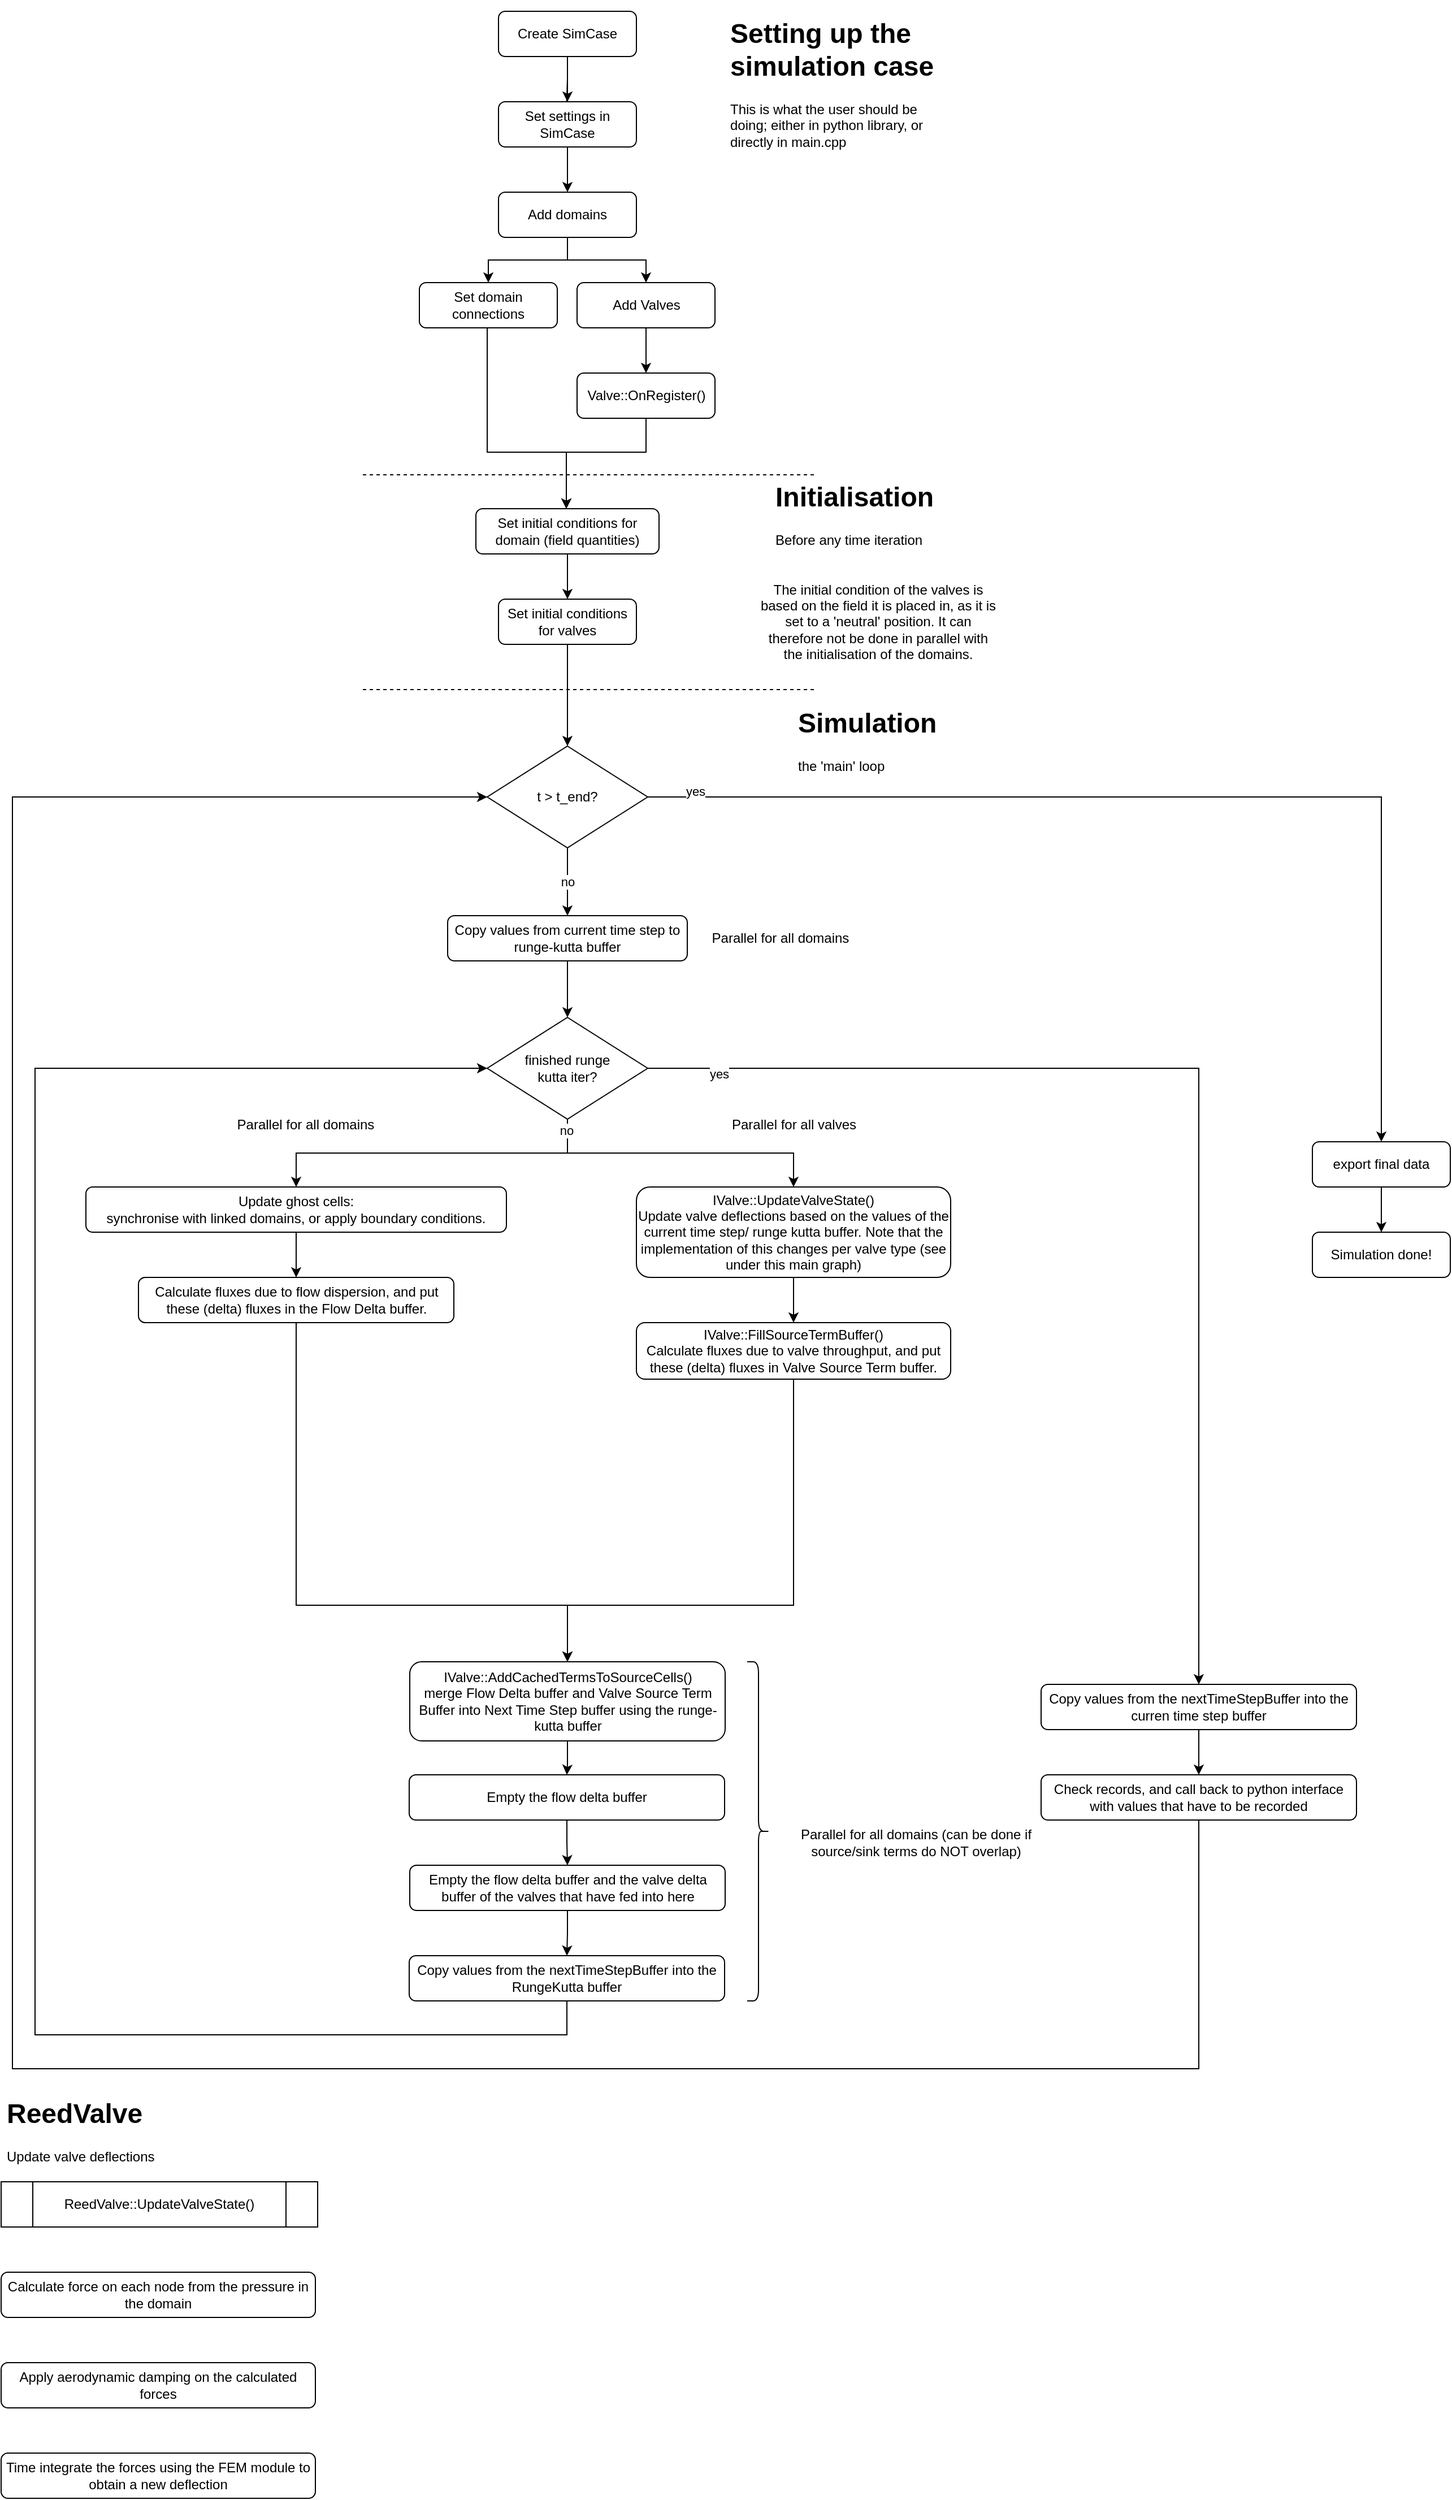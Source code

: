 <mxfile version="21.2.8" type="device" pages="2">
  <diagram id="C5RBs43oDa-KdzZeNtuy" name="Page-1">
    <mxGraphModel dx="1247" dy="2007" grid="1" gridSize="10" guides="1" tooltips="1" connect="1" arrows="1" fold="1" page="1" pageScale="1" pageWidth="827" pageHeight="1169" math="0" shadow="0">
      <root>
        <mxCell id="WIyWlLk6GJQsqaUBKTNV-0" />
        <mxCell id="WIyWlLk6GJQsqaUBKTNV-1" parent="WIyWlLk6GJQsqaUBKTNV-0" />
        <mxCell id="L8b3ED5JR122sr8RbVxD-0" style="edgeStyle=orthogonalEdgeStyle;rounded=0;orthogonalLoop=1;jettySize=auto;html=1;" parent="WIyWlLk6GJQsqaUBKTNV-1" source="L8b3ED5JR122sr8RbVxD-1" edge="1">
          <mxGeometry relative="1" as="geometry">
            <mxPoint x="620" y="90" as="targetPoint" />
          </mxGeometry>
        </mxCell>
        <mxCell id="WIyWlLk6GJQsqaUBKTNV-3" value="Create SimCase" style="rounded=1;whiteSpace=wrap;html=1;fontSize=12;glass=0;strokeWidth=1;shadow=0;" parent="WIyWlLk6GJQsqaUBKTNV-1" vertex="1">
          <mxGeometry x="560" width="122" height="40" as="geometry" />
        </mxCell>
        <mxCell id="L8b3ED5JR122sr8RbVxD-2" value="" style="edgeStyle=orthogonalEdgeStyle;rounded=0;orthogonalLoop=1;jettySize=auto;html=1;" parent="WIyWlLk6GJQsqaUBKTNV-1" source="WIyWlLk6GJQsqaUBKTNV-3" target="L8b3ED5JR122sr8RbVxD-1" edge="1">
          <mxGeometry relative="1" as="geometry">
            <mxPoint x="620" y="40" as="sourcePoint" />
            <mxPoint x="620" y="90" as="targetPoint" />
          </mxGeometry>
        </mxCell>
        <mxCell id="L8b3ED5JR122sr8RbVxD-6" style="edgeStyle=orthogonalEdgeStyle;rounded=0;orthogonalLoop=1;jettySize=auto;html=1;" parent="WIyWlLk6GJQsqaUBKTNV-1" source="L8b3ED5JR122sr8RbVxD-1" target="L8b3ED5JR122sr8RbVxD-3" edge="1">
          <mxGeometry relative="1" as="geometry" />
        </mxCell>
        <mxCell id="L8b3ED5JR122sr8RbVxD-1" value="Set settings in SimCase" style="rounded=1;whiteSpace=wrap;html=1;fontSize=12;glass=0;strokeWidth=1;shadow=0;" parent="WIyWlLk6GJQsqaUBKTNV-1" vertex="1">
          <mxGeometry x="560" y="80" width="122" height="40" as="geometry" />
        </mxCell>
        <mxCell id="L8b3ED5JR122sr8RbVxD-7" style="edgeStyle=orthogonalEdgeStyle;rounded=0;orthogonalLoop=1;jettySize=auto;html=1;" parent="WIyWlLk6GJQsqaUBKTNV-1" source="L8b3ED5JR122sr8RbVxD-3" target="L8b3ED5JR122sr8RbVxD-4" edge="1">
          <mxGeometry relative="1" as="geometry" />
        </mxCell>
        <mxCell id="L8b3ED5JR122sr8RbVxD-8" style="edgeStyle=orthogonalEdgeStyle;rounded=0;orthogonalLoop=1;jettySize=auto;html=1;" parent="WIyWlLk6GJQsqaUBKTNV-1" source="L8b3ED5JR122sr8RbVxD-3" target="L8b3ED5JR122sr8RbVxD-5" edge="1">
          <mxGeometry relative="1" as="geometry" />
        </mxCell>
        <mxCell id="L8b3ED5JR122sr8RbVxD-3" value="Add domains" style="rounded=1;whiteSpace=wrap;html=1;fontSize=12;glass=0;strokeWidth=1;shadow=0;" parent="WIyWlLk6GJQsqaUBKTNV-1" vertex="1">
          <mxGeometry x="560" y="160" width="122" height="40" as="geometry" />
        </mxCell>
        <mxCell id="L8b3ED5JR122sr8RbVxD-10" style="edgeStyle=orthogonalEdgeStyle;rounded=0;orthogonalLoop=1;jettySize=auto;html=1;" parent="WIyWlLk6GJQsqaUBKTNV-1" source="L8b3ED5JR122sr8RbVxD-4" target="L8b3ED5JR122sr8RbVxD-9" edge="1">
          <mxGeometry relative="1" as="geometry">
            <Array as="points">
              <mxPoint x="550" y="390" />
              <mxPoint x="620" y="390" />
            </Array>
          </mxGeometry>
        </mxCell>
        <mxCell id="L8b3ED5JR122sr8RbVxD-4" value="Set domain connections" style="rounded=1;whiteSpace=wrap;html=1;fontSize=12;glass=0;strokeWidth=1;shadow=0;" parent="WIyWlLk6GJQsqaUBKTNV-1" vertex="1">
          <mxGeometry x="490" y="240" width="122" height="40" as="geometry" />
        </mxCell>
        <mxCell id="V0iHSe2pkhX4RVkUJQwd-2" style="edgeStyle=orthogonalEdgeStyle;rounded=0;orthogonalLoop=1;jettySize=auto;html=1;" edge="1" parent="WIyWlLk6GJQsqaUBKTNV-1" source="L8b3ED5JR122sr8RbVxD-5" target="V0iHSe2pkhX4RVkUJQwd-0">
          <mxGeometry relative="1" as="geometry" />
        </mxCell>
        <mxCell id="L8b3ED5JR122sr8RbVxD-5" value="Add Valves" style="rounded=1;whiteSpace=wrap;html=1;fontSize=12;glass=0;strokeWidth=1;shadow=0;" parent="WIyWlLk6GJQsqaUBKTNV-1" vertex="1">
          <mxGeometry x="629.5" y="240" width="122" height="40" as="geometry" />
        </mxCell>
        <mxCell id="L8b3ED5JR122sr8RbVxD-17" value="" style="edgeStyle=orthogonalEdgeStyle;rounded=0;orthogonalLoop=1;jettySize=auto;html=1;" parent="WIyWlLk6GJQsqaUBKTNV-1" source="L8b3ED5JR122sr8RbVxD-9" target="L8b3ED5JR122sr8RbVxD-15" edge="1">
          <mxGeometry relative="1" as="geometry" />
        </mxCell>
        <mxCell id="L8b3ED5JR122sr8RbVxD-9" value="Set initial conditions for domain (field quantities)" style="rounded=1;whiteSpace=wrap;html=1;fontSize=12;glass=0;strokeWidth=1;shadow=0;" parent="WIyWlLk6GJQsqaUBKTNV-1" vertex="1">
          <mxGeometry x="540" y="440" width="162" height="40" as="geometry" />
        </mxCell>
        <mxCell id="L8b3ED5JR122sr8RbVxD-12" value="" style="endArrow=none;dashed=1;html=1;rounded=0;" parent="WIyWlLk6GJQsqaUBKTNV-1" edge="1">
          <mxGeometry width="50" height="50" relative="1" as="geometry">
            <mxPoint x="440" y="410" as="sourcePoint" />
            <mxPoint x="840" y="410" as="targetPoint" />
          </mxGeometry>
        </mxCell>
        <mxCell id="L8b3ED5JR122sr8RbVxD-13" value="&lt;h1&gt;Setting up the simulation case&lt;/h1&gt;&lt;p&gt;This is what the user should be doing; either in python library, or directly in main.cpp&lt;/p&gt;" style="text;html=1;strokeColor=none;fillColor=none;spacing=5;spacingTop=-20;whiteSpace=wrap;overflow=hidden;rounded=0;" parent="WIyWlLk6GJQsqaUBKTNV-1" vertex="1">
          <mxGeometry x="760" width="192" height="170" as="geometry" />
        </mxCell>
        <mxCell id="L8b3ED5JR122sr8RbVxD-14" value="&lt;h1&gt;Initialisation&lt;/h1&gt;&lt;p&gt;Before any time iteration&lt;/p&gt;" style="text;html=1;strokeColor=none;fillColor=none;spacing=5;spacingTop=-20;whiteSpace=wrap;overflow=hidden;rounded=0;" parent="WIyWlLk6GJQsqaUBKTNV-1" vertex="1">
          <mxGeometry x="800" y="410" width="192" height="70" as="geometry" />
        </mxCell>
        <mxCell id="L8b3ED5JR122sr8RbVxD-19" value="no" style="edgeStyle=orthogonalEdgeStyle;rounded=0;orthogonalLoop=1;jettySize=auto;html=1;" parent="WIyWlLk6GJQsqaUBKTNV-1" source="L8b3ED5JR122sr8RbVxD-22" target="L8b3ED5JR122sr8RbVxD-18" edge="1">
          <mxGeometry relative="1" as="geometry" />
        </mxCell>
        <mxCell id="L8b3ED5JR122sr8RbVxD-15" value="Set initial conditions for valves" style="rounded=1;whiteSpace=wrap;html=1;fontSize=12;glass=0;strokeWidth=1;shadow=0;" parent="WIyWlLk6GJQsqaUBKTNV-1" vertex="1">
          <mxGeometry x="560" y="520" width="122" height="40" as="geometry" />
        </mxCell>
        <mxCell id="L8b3ED5JR122sr8RbVxD-16" value="The initial condition of the valves is based on the field it is placed in, as it is set to a &#39;neutral&#39; position. It can therefore not be done in parallel with the initialisation of the domains." style="text;html=1;strokeColor=none;fillColor=none;align=center;verticalAlign=middle;whiteSpace=wrap;rounded=0;" parent="WIyWlLk6GJQsqaUBKTNV-1" vertex="1">
          <mxGeometry x="790" y="495" width="212" height="90" as="geometry" />
        </mxCell>
        <mxCell id="L8b3ED5JR122sr8RbVxD-26" value="" style="edgeStyle=orthogonalEdgeStyle;rounded=0;orthogonalLoop=1;jettySize=auto;html=1;" parent="WIyWlLk6GJQsqaUBKTNV-1" source="L8b3ED5JR122sr8RbVxD-18" target="L8b3ED5JR122sr8RbVxD-25" edge="1">
          <mxGeometry relative="1" as="geometry" />
        </mxCell>
        <mxCell id="L8b3ED5JR122sr8RbVxD-18" value="Copy values from current time step to runge-kutta buffer" style="rounded=1;whiteSpace=wrap;html=1;fontSize=12;glass=0;strokeWidth=1;shadow=0;" parent="WIyWlLk6GJQsqaUBKTNV-1" vertex="1">
          <mxGeometry x="515" y="800" width="212" height="40" as="geometry" />
        </mxCell>
        <mxCell id="L8b3ED5JR122sr8RbVxD-20" value="" style="endArrow=none;dashed=1;html=1;rounded=0;" parent="WIyWlLk6GJQsqaUBKTNV-1" edge="1">
          <mxGeometry width="50" height="50" relative="1" as="geometry">
            <mxPoint x="440" y="600" as="sourcePoint" />
            <mxPoint x="840" y="600" as="targetPoint" />
          </mxGeometry>
        </mxCell>
        <mxCell id="NF5cSW5yTkeMt2E_4qOm-5" value="" style="edgeStyle=orthogonalEdgeStyle;rounded=0;orthogonalLoop=1;jettySize=auto;html=1;" parent="WIyWlLk6GJQsqaUBKTNV-1" source="L8b3ED5JR122sr8RbVxD-21" target="NF5cSW5yTkeMt2E_4qOm-3" edge="1">
          <mxGeometry relative="1" as="geometry" />
        </mxCell>
        <mxCell id="L8b3ED5JR122sr8RbVxD-21" value="Update ghost cells:&lt;br&gt;synchronise with linked domains, or apply boundary conditions." style="rounded=1;whiteSpace=wrap;html=1;fontSize=12;glass=0;strokeWidth=1;shadow=0;" parent="WIyWlLk6GJQsqaUBKTNV-1" vertex="1">
          <mxGeometry x="195" y="1040" width="372" height="40" as="geometry" />
        </mxCell>
        <mxCell id="L8b3ED5JR122sr8RbVxD-23" value="" style="edgeStyle=orthogonalEdgeStyle;rounded=0;orthogonalLoop=1;jettySize=auto;html=1;" parent="WIyWlLk6GJQsqaUBKTNV-1" source="L8b3ED5JR122sr8RbVxD-15" target="L8b3ED5JR122sr8RbVxD-22" edge="1">
          <mxGeometry relative="1" as="geometry">
            <mxPoint x="620" y="560" as="sourcePoint" />
            <mxPoint x="620" y="670" as="targetPoint" />
          </mxGeometry>
        </mxCell>
        <mxCell id="NF5cSW5yTkeMt2E_4qOm-32" value="yes" style="edgeStyle=orthogonalEdgeStyle;rounded=0;orthogonalLoop=1;jettySize=auto;html=1;" parent="WIyWlLk6GJQsqaUBKTNV-1" source="L8b3ED5JR122sr8RbVxD-22" target="NF5cSW5yTkeMt2E_4qOm-29" edge="1">
          <mxGeometry x="-0.913" y="5" relative="1" as="geometry">
            <mxPoint as="offset" />
          </mxGeometry>
        </mxCell>
        <mxCell id="L8b3ED5JR122sr8RbVxD-22" value="t &amp;gt; t_end?" style="rhombus;whiteSpace=wrap;html=1;" parent="WIyWlLk6GJQsqaUBKTNV-1" vertex="1">
          <mxGeometry x="550" y="650" width="142" height="90" as="geometry" />
        </mxCell>
        <mxCell id="NF5cSW5yTkeMt2E_4qOm-0" style="edgeStyle=orthogonalEdgeStyle;rounded=0;orthogonalLoop=1;jettySize=auto;html=1;" parent="WIyWlLk6GJQsqaUBKTNV-1" source="L8b3ED5JR122sr8RbVxD-25" target="L8b3ED5JR122sr8RbVxD-21" edge="1">
          <mxGeometry relative="1" as="geometry" />
        </mxCell>
        <mxCell id="NF5cSW5yTkeMt2E_4qOm-7" value="no" style="edgeStyle=orthogonalEdgeStyle;rounded=0;orthogonalLoop=1;jettySize=auto;html=1;" parent="WIyWlLk6GJQsqaUBKTNV-1" source="L8b3ED5JR122sr8RbVxD-25" target="NF5cSW5yTkeMt2E_4qOm-6" edge="1">
          <mxGeometry x="-0.923" y="-1" relative="1" as="geometry">
            <mxPoint as="offset" />
          </mxGeometry>
        </mxCell>
        <mxCell id="NF5cSW5yTkeMt2E_4qOm-26" value="yes" style="edgeStyle=orthogonalEdgeStyle;rounded=0;orthogonalLoop=1;jettySize=auto;html=1;" parent="WIyWlLk6GJQsqaUBKTNV-1" source="L8b3ED5JR122sr8RbVxD-25" target="NF5cSW5yTkeMt2E_4qOm-25" edge="1">
          <mxGeometry x="-0.879" y="-5" relative="1" as="geometry">
            <mxPoint as="offset" />
          </mxGeometry>
        </mxCell>
        <mxCell id="L8b3ED5JR122sr8RbVxD-25" value="finished runge&lt;br&gt;kutta iter?" style="rhombus;whiteSpace=wrap;html=1;" parent="WIyWlLk6GJQsqaUBKTNV-1" vertex="1">
          <mxGeometry x="550" y="890" width="142" height="90" as="geometry" />
        </mxCell>
        <mxCell id="NF5cSW5yTkeMt2E_4qOm-1" value="Parallel for all domains" style="text;html=1;strokeColor=none;fillColor=none;align=center;verticalAlign=middle;whiteSpace=wrap;rounded=0;" parent="WIyWlLk6GJQsqaUBKTNV-1" vertex="1">
          <mxGeometry x="320" y="970" width="139" height="30" as="geometry" />
        </mxCell>
        <mxCell id="NF5cSW5yTkeMt2E_4qOm-2" value="Parallel for all domains" style="text;html=1;strokeColor=none;fillColor=none;align=center;verticalAlign=middle;whiteSpace=wrap;rounded=0;" parent="WIyWlLk6GJQsqaUBKTNV-1" vertex="1">
          <mxGeometry x="740" y="805" width="139" height="30" as="geometry" />
        </mxCell>
        <mxCell id="NF5cSW5yTkeMt2E_4qOm-13" style="edgeStyle=orthogonalEdgeStyle;rounded=0;orthogonalLoop=1;jettySize=auto;html=1;" parent="WIyWlLk6GJQsqaUBKTNV-1" source="NF5cSW5yTkeMt2E_4qOm-3" target="NF5cSW5yTkeMt2E_4qOm-10" edge="1">
          <mxGeometry relative="1" as="geometry">
            <Array as="points">
              <mxPoint x="381" y="1410" />
              <mxPoint x="621" y="1410" />
            </Array>
          </mxGeometry>
        </mxCell>
        <mxCell id="NF5cSW5yTkeMt2E_4qOm-3" value="Calculate fluxes due to flow dispersion, and put these (delta) fluxes in the Flow Delta buffer." style="rounded=1;whiteSpace=wrap;html=1;fontSize=12;glass=0;strokeWidth=1;shadow=0;" parent="WIyWlLk6GJQsqaUBKTNV-1" vertex="1">
          <mxGeometry x="241.5" y="1120" width="279" height="40" as="geometry" />
        </mxCell>
        <mxCell id="NF5cSW5yTkeMt2E_4qOm-9" style="edgeStyle=orthogonalEdgeStyle;rounded=0;orthogonalLoop=1;jettySize=auto;html=1;entryX=0.5;entryY=0;entryDx=0;entryDy=0;" parent="WIyWlLk6GJQsqaUBKTNV-1" source="NF5cSW5yTkeMt2E_4qOm-6" target="NF5cSW5yTkeMt2E_4qOm-8" edge="1">
          <mxGeometry relative="1" as="geometry" />
        </mxCell>
        <mxCell id="NF5cSW5yTkeMt2E_4qOm-6" value="IValve::UpdateValveState()&lt;br&gt;Update valve deflections based on the values of the current time step/ runge kutta buffer. Note that the implementation of this changes per valve type (see under this main graph)" style="rounded=1;whiteSpace=wrap;html=1;fontSize=12;glass=0;strokeWidth=1;shadow=0;" parent="WIyWlLk6GJQsqaUBKTNV-1" vertex="1">
          <mxGeometry x="682" y="1040" width="278" height="80" as="geometry" />
        </mxCell>
        <mxCell id="NF5cSW5yTkeMt2E_4qOm-14" style="edgeStyle=orthogonalEdgeStyle;rounded=0;orthogonalLoop=1;jettySize=auto;html=1;" parent="WIyWlLk6GJQsqaUBKTNV-1" source="NF5cSW5yTkeMt2E_4qOm-8" target="NF5cSW5yTkeMt2E_4qOm-10" edge="1">
          <mxGeometry relative="1" as="geometry">
            <Array as="points">
              <mxPoint x="821" y="1410" />
              <mxPoint x="621" y="1410" />
            </Array>
          </mxGeometry>
        </mxCell>
        <mxCell id="NF5cSW5yTkeMt2E_4qOm-8" value="IValve::FillSourceTermBuffer()&lt;br&gt;Calculate fluxes due to valve throughput, and put these (delta) fluxes in Valve Source Term buffer." style="rounded=1;whiteSpace=wrap;html=1;fontSize=12;glass=0;strokeWidth=1;shadow=0;" parent="WIyWlLk6GJQsqaUBKTNV-1" vertex="1">
          <mxGeometry x="682" y="1160" width="278" height="50" as="geometry" />
        </mxCell>
        <mxCell id="NF5cSW5yTkeMt2E_4qOm-19" style="edgeStyle=orthogonalEdgeStyle;rounded=0;orthogonalLoop=1;jettySize=auto;html=1;" parent="WIyWlLk6GJQsqaUBKTNV-1" source="NF5cSW5yTkeMt2E_4qOm-10" target="NF5cSW5yTkeMt2E_4qOm-18" edge="1">
          <mxGeometry relative="1" as="geometry" />
        </mxCell>
        <mxCell id="NF5cSW5yTkeMt2E_4qOm-10" value="IValve::AddCachedTermsToSourceCells()&lt;br&gt;merge Flow Delta buffer and Valve Source Term Buffer into Next Time Step buffer using the runge-kutta buffer" style="rounded=1;whiteSpace=wrap;html=1;fontSize=12;glass=0;strokeWidth=1;shadow=0;" parent="WIyWlLk6GJQsqaUBKTNV-1" vertex="1">
          <mxGeometry x="481.5" y="1460" width="279" height="70" as="geometry" />
        </mxCell>
        <mxCell id="NF5cSW5yTkeMt2E_4qOm-11" value="Parallel for all domains (can be done if source/sink terms do NOT overlap)" style="text;html=1;strokeColor=none;fillColor=none;align=center;verticalAlign=middle;whiteSpace=wrap;rounded=0;" parent="WIyWlLk6GJQsqaUBKTNV-1" vertex="1">
          <mxGeometry x="810" y="1605" width="239" height="30" as="geometry" />
        </mxCell>
        <mxCell id="NF5cSW5yTkeMt2E_4qOm-15" value="Parallel for all valves" style="text;html=1;strokeColor=none;fillColor=none;align=center;verticalAlign=middle;whiteSpace=wrap;rounded=0;" parent="WIyWlLk6GJQsqaUBKTNV-1" vertex="1">
          <mxGeometry x="751.5" y="970" width="139" height="30" as="geometry" />
        </mxCell>
        <mxCell id="NF5cSW5yTkeMt2E_4qOm-22" style="edgeStyle=orthogonalEdgeStyle;rounded=0;orthogonalLoop=1;jettySize=auto;html=1;entryX=0;entryY=0.5;entryDx=0;entryDy=0;exitX=0.5;exitY=1;exitDx=0;exitDy=0;" parent="WIyWlLk6GJQsqaUBKTNV-1" source="NF5cSW5yTkeMt2E_4qOm-23" target="L8b3ED5JR122sr8RbVxD-25" edge="1">
          <mxGeometry relative="1" as="geometry">
            <Array as="points">
              <mxPoint x="621" y="1790" />
              <mxPoint x="150" y="1790" />
              <mxPoint x="150" y="935" />
            </Array>
          </mxGeometry>
        </mxCell>
        <mxCell id="NF5cSW5yTkeMt2E_4qOm-24" style="edgeStyle=orthogonalEdgeStyle;rounded=0;orthogonalLoop=1;jettySize=auto;html=1;" parent="WIyWlLk6GJQsqaUBKTNV-1" source="NF5cSW5yTkeMt2E_4qOm-17" target="NF5cSW5yTkeMt2E_4qOm-23" edge="1">
          <mxGeometry relative="1" as="geometry" />
        </mxCell>
        <mxCell id="NF5cSW5yTkeMt2E_4qOm-17" value="Empty the flow delta buffer and the valve delta buffer of the valves that have fed into here" style="rounded=1;whiteSpace=wrap;html=1;fontSize=12;glass=0;strokeWidth=1;shadow=0;" parent="WIyWlLk6GJQsqaUBKTNV-1" vertex="1">
          <mxGeometry x="481.5" y="1640" width="279" height="40" as="geometry" />
        </mxCell>
        <mxCell id="NF5cSW5yTkeMt2E_4qOm-20" style="edgeStyle=orthogonalEdgeStyle;rounded=0;orthogonalLoop=1;jettySize=auto;html=1;" parent="WIyWlLk6GJQsqaUBKTNV-1" source="NF5cSW5yTkeMt2E_4qOm-18" target="NF5cSW5yTkeMt2E_4qOm-17" edge="1">
          <mxGeometry relative="1" as="geometry" />
        </mxCell>
        <mxCell id="NF5cSW5yTkeMt2E_4qOm-18" value="Empty the flow delta buffer" style="rounded=1;whiteSpace=wrap;html=1;fontSize=12;glass=0;strokeWidth=1;shadow=0;" parent="WIyWlLk6GJQsqaUBKTNV-1" vertex="1">
          <mxGeometry x="481" y="1560" width="279" height="40" as="geometry" />
        </mxCell>
        <mxCell id="NF5cSW5yTkeMt2E_4qOm-21" value="" style="shape=curlyBracket;whiteSpace=wrap;html=1;rounded=1;flipH=1;labelPosition=right;verticalLabelPosition=middle;align=left;verticalAlign=middle;" parent="WIyWlLk6GJQsqaUBKTNV-1" vertex="1">
          <mxGeometry x="780" y="1460" width="20" height="300" as="geometry" />
        </mxCell>
        <mxCell id="NF5cSW5yTkeMt2E_4qOm-23" value="Copy values from the nextTimeStepBuffer into the RungeKutta buffer" style="rounded=1;whiteSpace=wrap;html=1;fontSize=12;glass=0;strokeWidth=1;shadow=0;" parent="WIyWlLk6GJQsqaUBKTNV-1" vertex="1">
          <mxGeometry x="481" y="1720" width="279" height="40" as="geometry" />
        </mxCell>
        <mxCell id="NF5cSW5yTkeMt2E_4qOm-27" style="edgeStyle=orthogonalEdgeStyle;rounded=0;orthogonalLoop=1;jettySize=auto;html=1;entryX=0;entryY=0.5;entryDx=0;entryDy=0;" parent="WIyWlLk6GJQsqaUBKTNV-1" source="V0iHSe2pkhX4RVkUJQwd-4" target="L8b3ED5JR122sr8RbVxD-22" edge="1">
          <mxGeometry relative="1" as="geometry">
            <Array as="points">
              <mxPoint x="1180" y="1820" />
              <mxPoint x="130" y="1820" />
              <mxPoint x="130" y="695" />
            </Array>
          </mxGeometry>
        </mxCell>
        <mxCell id="V0iHSe2pkhX4RVkUJQwd-6" style="edgeStyle=orthogonalEdgeStyle;rounded=0;orthogonalLoop=1;jettySize=auto;html=1;" edge="1" parent="WIyWlLk6GJQsqaUBKTNV-1" source="NF5cSW5yTkeMt2E_4qOm-25" target="V0iHSe2pkhX4RVkUJQwd-4">
          <mxGeometry relative="1" as="geometry" />
        </mxCell>
        <mxCell id="NF5cSW5yTkeMt2E_4qOm-25" value="Copy values from the nextTimeStepBuffer into the curren time step buffer" style="rounded=1;whiteSpace=wrap;html=1;fontSize=12;glass=0;strokeWidth=1;shadow=0;" parent="WIyWlLk6GJQsqaUBKTNV-1" vertex="1">
          <mxGeometry x="1040" y="1480" width="279" height="40" as="geometry" />
        </mxCell>
        <mxCell id="NF5cSW5yTkeMt2E_4qOm-28" value="&lt;h1&gt;Simulation&lt;/h1&gt;&lt;p&gt;the &#39;main&#39; loop&lt;/p&gt;" style="text;html=1;strokeColor=none;fillColor=none;spacing=5;spacingTop=-20;whiteSpace=wrap;overflow=hidden;rounded=0;" parent="WIyWlLk6GJQsqaUBKTNV-1" vertex="1">
          <mxGeometry x="820" y="610" width="192" height="70" as="geometry" />
        </mxCell>
        <mxCell id="NF5cSW5yTkeMt2E_4qOm-31" style="edgeStyle=orthogonalEdgeStyle;rounded=0;orthogonalLoop=1;jettySize=auto;html=1;" parent="WIyWlLk6GJQsqaUBKTNV-1" source="NF5cSW5yTkeMt2E_4qOm-29" target="NF5cSW5yTkeMt2E_4qOm-30" edge="1">
          <mxGeometry relative="1" as="geometry" />
        </mxCell>
        <mxCell id="NF5cSW5yTkeMt2E_4qOm-29" value="export final data" style="rounded=1;whiteSpace=wrap;html=1;fontSize=12;glass=0;strokeWidth=1;shadow=0;" parent="WIyWlLk6GJQsqaUBKTNV-1" vertex="1">
          <mxGeometry x="1280" y="1000" width="122" height="40" as="geometry" />
        </mxCell>
        <mxCell id="NF5cSW5yTkeMt2E_4qOm-30" value="Simulation done!" style="rounded=1;whiteSpace=wrap;html=1;fontSize=12;glass=0;strokeWidth=1;shadow=0;" parent="WIyWlLk6GJQsqaUBKTNV-1" vertex="1">
          <mxGeometry x="1280" y="1080" width="122" height="40" as="geometry" />
        </mxCell>
        <mxCell id="V0iHSe2pkhX4RVkUJQwd-3" style="edgeStyle=orthogonalEdgeStyle;rounded=0;orthogonalLoop=1;jettySize=auto;html=1;" edge="1" parent="WIyWlLk6GJQsqaUBKTNV-1" source="V0iHSe2pkhX4RVkUJQwd-0" target="L8b3ED5JR122sr8RbVxD-9">
          <mxGeometry relative="1" as="geometry">
            <Array as="points">
              <mxPoint x="691" y="390" />
              <mxPoint x="620" y="390" />
            </Array>
          </mxGeometry>
        </mxCell>
        <mxCell id="V0iHSe2pkhX4RVkUJQwd-0" value="Valve::OnRegister()" style="rounded=1;whiteSpace=wrap;html=1;fontSize=12;glass=0;strokeWidth=1;shadow=0;" vertex="1" parent="WIyWlLk6GJQsqaUBKTNV-1">
          <mxGeometry x="629.5" y="320" width="122" height="40" as="geometry" />
        </mxCell>
        <mxCell id="V0iHSe2pkhX4RVkUJQwd-4" value="Check records, and call back to python interface with values that have to be recorded" style="rounded=1;whiteSpace=wrap;html=1;fontSize=12;glass=0;strokeWidth=1;shadow=0;" vertex="1" parent="WIyWlLk6GJQsqaUBKTNV-1">
          <mxGeometry x="1040" y="1560" width="279" height="40" as="geometry" />
        </mxCell>
        <mxCell id="V0iHSe2pkhX4RVkUJQwd-20" value="Calculate force on each node from the pressure in the domain" style="rounded=1;whiteSpace=wrap;html=1;fontSize=12;glass=0;strokeWidth=1;shadow=0;" vertex="1" parent="WIyWlLk6GJQsqaUBKTNV-1">
          <mxGeometry x="120" y="2000" width="278" height="40" as="geometry" />
        </mxCell>
        <mxCell id="V0iHSe2pkhX4RVkUJQwd-21" value="&lt;h1&gt;ReedValve&lt;/h1&gt;&lt;p&gt;Update valve deflections&lt;/p&gt;" style="text;html=1;strokeColor=none;fillColor=none;spacing=5;spacingTop=-20;whiteSpace=wrap;overflow=hidden;rounded=0;" vertex="1" parent="WIyWlLk6GJQsqaUBKTNV-1">
          <mxGeometry x="120" y="1840" width="520" height="90" as="geometry" />
        </mxCell>
        <mxCell id="V0iHSe2pkhX4RVkUJQwd-22" value="Apply aerodynamic damping on the calculated forces" style="rounded=1;whiteSpace=wrap;html=1;fontSize=12;glass=0;strokeWidth=1;shadow=0;" vertex="1" parent="WIyWlLk6GJQsqaUBKTNV-1">
          <mxGeometry x="120" y="2080" width="278" height="40" as="geometry" />
        </mxCell>
        <mxCell id="V0iHSe2pkhX4RVkUJQwd-23" value="Time integrate the forces using the FEM module to obtain a new deflection" style="rounded=1;whiteSpace=wrap;html=1;fontSize=12;glass=0;strokeWidth=1;shadow=0;" vertex="1" parent="WIyWlLk6GJQsqaUBKTNV-1">
          <mxGeometry x="120" y="2160" width="278" height="40" as="geometry" />
        </mxCell>
        <mxCell id="V0iHSe2pkhX4RVkUJQwd-24" value="ReedValve::UpdateValveState()" style="shape=process;whiteSpace=wrap;html=1;backgroundOutline=1;" vertex="1" parent="WIyWlLk6GJQsqaUBKTNV-1">
          <mxGeometry x="120" y="1920" width="280" height="40" as="geometry" />
        </mxCell>
      </root>
    </mxGraphModel>
  </diagram>
  <diagram id="-IiZ2PysnVyD19nzv8Wj" name="Page-2">
    <mxGraphModel dx="1434" dy="964" grid="1" gridSize="10" guides="1" tooltips="1" connect="1" arrows="1" fold="1" page="1" pageScale="1" pageWidth="850" pageHeight="1100" math="0" shadow="0">
      <root>
        <mxCell id="0" />
        <mxCell id="1" parent="0" />
        <mxCell id="KLcIbOPdQp3D0pGYywUL-7" style="edgeStyle=orthogonalEdgeStyle;rounded=0;orthogonalLoop=1;jettySize=auto;html=1;entryX=0;entryY=0.5;entryDx=0;entryDy=0;" edge="1" parent="1" source="KLcIbOPdQp3D0pGYywUL-1" target="KLcIbOPdQp3D0pGYywUL-4">
          <mxGeometry relative="1" as="geometry" />
        </mxCell>
        <mxCell id="KLcIbOPdQp3D0pGYywUL-8" style="edgeStyle=orthogonalEdgeStyle;rounded=0;orthogonalLoop=1;jettySize=auto;html=1;entryX=0;entryY=0.5;entryDx=0;entryDy=0;dashed=1;" edge="1" parent="1" source="KLcIbOPdQp3D0pGYywUL-1" target="KLcIbOPdQp3D0pGYywUL-5">
          <mxGeometry relative="1" as="geometry" />
        </mxCell>
        <mxCell id="KLcIbOPdQp3D0pGYywUL-9" style="edgeStyle=orthogonalEdgeStyle;rounded=0;orthogonalLoop=1;jettySize=auto;html=1;entryX=0;entryY=0.5;entryDx=0;entryDy=0;dashed=1;" edge="1" parent="1" source="KLcIbOPdQp3D0pGYywUL-1" target="KLcIbOPdQp3D0pGYywUL-6">
          <mxGeometry relative="1" as="geometry" />
        </mxCell>
        <mxCell id="KLcIbOPdQp3D0pGYywUL-36" style="edgeStyle=orthogonalEdgeStyle;rounded=0;orthogonalLoop=1;jettySize=auto;html=1;entryX=0;entryY=0.5;entryDx=0;entryDy=0;dashed=1;" edge="1" parent="1" source="KLcIbOPdQp3D0pGYywUL-1" target="KLcIbOPdQp3D0pGYywUL-35">
          <mxGeometry relative="1" as="geometry" />
        </mxCell>
        <mxCell id="KLcIbOPdQp3D0pGYywUL-41" style="edgeStyle=orthogonalEdgeStyle;rounded=0;orthogonalLoop=1;jettySize=auto;html=1;entryX=0;entryY=0.5;entryDx=0;entryDy=0;" edge="1" parent="1" source="KLcIbOPdQp3D0pGYywUL-1" target="KLcIbOPdQp3D0pGYywUL-40">
          <mxGeometry relative="1" as="geometry" />
        </mxCell>
        <mxCell id="KLcIbOPdQp3D0pGYywUL-1" value="Simcase" style="rounded=0;whiteSpace=wrap;html=1;" vertex="1" parent="1">
          <mxGeometry x="80" y="80" width="120" height="40" as="geometry" />
        </mxCell>
        <mxCell id="KLcIbOPdQp3D0pGYywUL-17" style="edgeStyle=orthogonalEdgeStyle;rounded=0;orthogonalLoop=1;jettySize=auto;html=1;" edge="1" parent="1" source="KLcIbOPdQp3D0pGYywUL-4" target="KLcIbOPdQp3D0pGYywUL-10">
          <mxGeometry relative="1" as="geometry" />
        </mxCell>
        <mxCell id="KLcIbOPdQp3D0pGYywUL-18" style="edgeStyle=orthogonalEdgeStyle;rounded=0;orthogonalLoop=1;jettySize=auto;html=1;entryX=0;entryY=0.5;entryDx=0;entryDy=0;dashed=1;" edge="1" parent="1" source="KLcIbOPdQp3D0pGYywUL-4" target="KLcIbOPdQp3D0pGYywUL-11">
          <mxGeometry relative="1" as="geometry" />
        </mxCell>
        <mxCell id="KLcIbOPdQp3D0pGYywUL-19" style="edgeStyle=orthogonalEdgeStyle;rounded=0;orthogonalLoop=1;jettySize=auto;html=1;entryX=0;entryY=0.5;entryDx=0;entryDy=0;dashed=1;" edge="1" parent="1" source="KLcIbOPdQp3D0pGYywUL-4" target="KLcIbOPdQp3D0pGYywUL-12">
          <mxGeometry relative="1" as="geometry" />
        </mxCell>
        <mxCell id="KLcIbOPdQp3D0pGYywUL-20" style="edgeStyle=orthogonalEdgeStyle;rounded=0;orthogonalLoop=1;jettySize=auto;html=1;entryX=0;entryY=0.5;entryDx=0;entryDy=0;dashed=1;" edge="1" parent="1" source="KLcIbOPdQp3D0pGYywUL-4" target="KLcIbOPdQp3D0pGYywUL-13">
          <mxGeometry relative="1" as="geometry" />
        </mxCell>
        <mxCell id="KLcIbOPdQp3D0pGYywUL-21" style="edgeStyle=orthogonalEdgeStyle;rounded=0;orthogonalLoop=1;jettySize=auto;html=1;entryX=0;entryY=0.5;entryDx=0;entryDy=0;dashed=1;" edge="1" parent="1" source="KLcIbOPdQp3D0pGYywUL-4" target="KLcIbOPdQp3D0pGYywUL-14">
          <mxGeometry relative="1" as="geometry" />
        </mxCell>
        <mxCell id="KLcIbOPdQp3D0pGYywUL-22" style="edgeStyle=orthogonalEdgeStyle;rounded=0;orthogonalLoop=1;jettySize=auto;html=1;entryX=0;entryY=0.5;entryDx=0;entryDy=0;dashed=1;" edge="1" parent="1" source="KLcIbOPdQp3D0pGYywUL-4" target="KLcIbOPdQp3D0pGYywUL-15">
          <mxGeometry relative="1" as="geometry" />
        </mxCell>
        <mxCell id="KLcIbOPdQp3D0pGYywUL-23" style="edgeStyle=orthogonalEdgeStyle;rounded=0;orthogonalLoop=1;jettySize=auto;html=1;entryX=0;entryY=0.5;entryDx=0;entryDy=0;dashed=1;" edge="1" parent="1" source="KLcIbOPdQp3D0pGYywUL-4" target="KLcIbOPdQp3D0pGYywUL-16">
          <mxGeometry relative="1" as="geometry" />
        </mxCell>
        <mxCell id="KLcIbOPdQp3D0pGYywUL-4" value="Domain 1" style="rounded=0;whiteSpace=wrap;html=1;" vertex="1" parent="1">
          <mxGeometry x="280" y="80" width="120" height="40" as="geometry" />
        </mxCell>
        <mxCell id="KLcIbOPdQp3D0pGYywUL-5" value="Domain 2" style="rounded=0;whiteSpace=wrap;html=1;" vertex="1" parent="1">
          <mxGeometry x="280" y="160" width="120" height="40" as="geometry" />
        </mxCell>
        <mxCell id="KLcIbOPdQp3D0pGYywUL-6" value="Domain n" style="rounded=0;whiteSpace=wrap;html=1;" vertex="1" parent="1">
          <mxGeometry x="280" y="240" width="120" height="40" as="geometry" />
        </mxCell>
        <mxCell id="KLcIbOPdQp3D0pGYywUL-28" style="edgeStyle=orthogonalEdgeStyle;rounded=0;orthogonalLoop=1;jettySize=auto;html=1;" edge="1" parent="1" source="KLcIbOPdQp3D0pGYywUL-10" target="KLcIbOPdQp3D0pGYywUL-24">
          <mxGeometry relative="1" as="geometry" />
        </mxCell>
        <mxCell id="KLcIbOPdQp3D0pGYywUL-29" style="edgeStyle=orthogonalEdgeStyle;rounded=0;orthogonalLoop=1;jettySize=auto;html=1;entryX=0;entryY=0.5;entryDx=0;entryDy=0;dashed=1;" edge="1" parent="1" source="KLcIbOPdQp3D0pGYywUL-10" target="KLcIbOPdQp3D0pGYywUL-25">
          <mxGeometry relative="1" as="geometry" />
        </mxCell>
        <mxCell id="KLcIbOPdQp3D0pGYywUL-30" style="edgeStyle=orthogonalEdgeStyle;rounded=0;orthogonalLoop=1;jettySize=auto;html=1;entryX=0;entryY=0.5;entryDx=0;entryDy=0;dashed=1;" edge="1" parent="1" source="KLcIbOPdQp3D0pGYywUL-10" target="KLcIbOPdQp3D0pGYywUL-26">
          <mxGeometry relative="1" as="geometry" />
        </mxCell>
        <mxCell id="KLcIbOPdQp3D0pGYywUL-31" style="edgeStyle=orthogonalEdgeStyle;rounded=0;orthogonalLoop=1;jettySize=auto;html=1;entryX=0;entryY=0.5;entryDx=0;entryDy=0;dashed=1;" edge="1" parent="1" source="KLcIbOPdQp3D0pGYywUL-10" target="KLcIbOPdQp3D0pGYywUL-27">
          <mxGeometry relative="1" as="geometry" />
        </mxCell>
        <mxCell id="KLcIbOPdQp3D0pGYywUL-33" style="edgeStyle=orthogonalEdgeStyle;rounded=0;orthogonalLoop=1;jettySize=auto;html=1;entryX=0;entryY=0;entryDx=0;entryDy=25;entryPerimeter=0;dashed=1;" edge="1" parent="1" source="KLcIbOPdQp3D0pGYywUL-10" target="KLcIbOPdQp3D0pGYywUL-32">
          <mxGeometry relative="1" as="geometry" />
        </mxCell>
        <mxCell id="KLcIbOPdQp3D0pGYywUL-10" value="(Field quantity) rho" style="rounded=0;whiteSpace=wrap;html=1;" vertex="1" parent="1">
          <mxGeometry x="480" y="80" width="120" height="40" as="geometry" />
        </mxCell>
        <mxCell id="KLcIbOPdQp3D0pGYywUL-11" value="(Field quantity) u" style="rounded=0;whiteSpace=wrap;html=1;" vertex="1" parent="1">
          <mxGeometry x="480" y="160" width="120" height="40" as="geometry" />
        </mxCell>
        <mxCell id="KLcIbOPdQp3D0pGYywUL-12" value="(Field quantity) v" style="rounded=0;whiteSpace=wrap;html=1;" vertex="1" parent="1">
          <mxGeometry x="480" y="240" width="120" height="40" as="geometry" />
        </mxCell>
        <mxCell id="KLcIbOPdQp3D0pGYywUL-13" value="(Field quantity) p" style="rounded=0;whiteSpace=wrap;html=1;" vertex="1" parent="1">
          <mxGeometry x="480" y="320" width="120" height="40" as="geometry" />
        </mxCell>
        <mxCell id="KLcIbOPdQp3D0pGYywUL-14" value="(Field quantity) E" style="rounded=0;whiteSpace=wrap;html=1;" vertex="1" parent="1">
          <mxGeometry x="480" y="400" width="120" height="40" as="geometry" />
        </mxCell>
        <mxCell id="KLcIbOPdQp3D0pGYywUL-15" value="(Field quantity) T" style="rounded=0;whiteSpace=wrap;html=1;" vertex="1" parent="1">
          <mxGeometry x="480" y="480" width="120" height="40" as="geometry" />
        </mxCell>
        <mxCell id="KLcIbOPdQp3D0pGYywUL-16" value="(Field quantity) H" style="rounded=0;whiteSpace=wrap;html=1;" vertex="1" parent="1">
          <mxGeometry x="480" y="560" width="120" height="40" as="geometry" />
        </mxCell>
        <mxCell id="KLcIbOPdQp3D0pGYywUL-24" value="(TwoDimensionalArray) currentTimeStepBuffer" style="rounded=0;whiteSpace=wrap;html=1;" vertex="1" parent="1">
          <mxGeometry x="680" y="80" width="280" height="40" as="geometry" />
        </mxCell>
        <mxCell id="KLcIbOPdQp3D0pGYywUL-25" value="(TwoDimensionalArray) rungeKuttaBuffer" style="rounded=0;whiteSpace=wrap;html=1;" vertex="1" parent="1">
          <mxGeometry x="680" y="160" width="280" height="40" as="geometry" />
        </mxCell>
        <mxCell id="KLcIbOPdQp3D0pGYywUL-26" value="(TwoDimensionalArray) nextTimeStep" style="rounded=0;whiteSpace=wrap;html=1;" vertex="1" parent="1">
          <mxGeometry x="680" y="240" width="280" height="40" as="geometry" />
        </mxCell>
        <mxCell id="KLcIbOPdQp3D0pGYywUL-27" value="(TwoDimensionalArray) fluxBuffer" style="rounded=0;whiteSpace=wrap;html=1;" vertex="1" parent="1">
          <mxGeometry x="680" y="320" width="280" height="40" as="geometry" />
        </mxCell>
        <mxCell id="KLcIbOPdQp3D0pGYywUL-32" value="(TwoDimensionalArray) MUSCL Buffers" style="verticalLabelPosition=bottom;verticalAlign=top;html=1;shape=mxgraph.basic.layered_rect;dx=10;outlineConnect=0;whiteSpace=wrap;" vertex="1" parent="1">
          <mxGeometry x="680" y="400" width="280" height="60" as="geometry" />
        </mxCell>
        <mxCell id="KLcIbOPdQp3D0pGYywUL-34" value="&lt;h1&gt;Overview of organisation of data&lt;/h1&gt;&lt;p&gt;This diagram describes where actual field data is stored, and how it is accessed. Note that it is encouraged to keep operations as high-level as possible to ensure interoperability.&lt;/p&gt;" style="text;html=1;strokeColor=none;fillColor=none;spacing=5;spacingTop=-20;whiteSpace=wrap;overflow=hidden;rounded=0;" vertex="1" parent="1">
          <mxGeometry x="40" y="490" width="310" height="140" as="geometry" />
        </mxCell>
        <mxCell id="KLcIbOPdQp3D0pGYywUL-35" value="valve n" style="rounded=0;whiteSpace=wrap;html=1;" vertex="1" parent="1">
          <mxGeometry x="280" y="440" width="120" height="40" as="geometry" />
        </mxCell>
        <mxCell id="KLcIbOPdQp3D0pGYywUL-51" style="edgeStyle=orthogonalEdgeStyle;rounded=0;orthogonalLoop=1;jettySize=auto;html=1;entryX=0;entryY=0.5;entryDx=0;entryDy=0;" edge="1" parent="1" source="KLcIbOPdQp3D0pGYywUL-39" target="KLcIbOPdQp3D0pGYywUL-49">
          <mxGeometry relative="1" as="geometry" />
        </mxCell>
        <mxCell id="KLcIbOPdQp3D0pGYywUL-52" style="edgeStyle=orthogonalEdgeStyle;rounded=0;orthogonalLoop=1;jettySize=auto;html=1;entryX=0;entryY=0.5;entryDx=0;entryDy=0;" edge="1" parent="1" source="KLcIbOPdQp3D0pGYywUL-39" target="KLcIbOPdQp3D0pGYywUL-50">
          <mxGeometry relative="1" as="geometry" />
        </mxCell>
        <mxCell id="KLcIbOPdQp3D0pGYywUL-39" value="IValve" style="rounded=0;whiteSpace=wrap;html=1;" vertex="1" parent="1">
          <mxGeometry x="520" y="800" width="120" height="40" as="geometry" />
        </mxCell>
        <mxCell id="KLcIbOPdQp3D0pGYywUL-40" value="valve 1" style="rounded=0;whiteSpace=wrap;html=1;" vertex="1" parent="1">
          <mxGeometry x="280" y="360" width="120" height="40" as="geometry" />
        </mxCell>
        <mxCell id="KLcIbOPdQp3D0pGYywUL-55" style="edgeStyle=orthogonalEdgeStyle;rounded=0;orthogonalLoop=1;jettySize=auto;html=1;entryX=0;entryY=0.5;entryDx=0;entryDy=0;" edge="1" parent="1" source="KLcIbOPdQp3D0pGYywUL-42" target="KLcIbOPdQp3D0pGYywUL-53">
          <mxGeometry relative="1" as="geometry" />
        </mxCell>
        <mxCell id="KLcIbOPdQp3D0pGYywUL-56" style="edgeStyle=orthogonalEdgeStyle;rounded=0;orthogonalLoop=1;jettySize=auto;html=1;" edge="1" parent="1" source="KLcIbOPdQp3D0pGYywUL-42" target="KLcIbOPdQp3D0pGYywUL-54">
          <mxGeometry relative="1" as="geometry" />
        </mxCell>
        <mxCell id="KLcIbOPdQp3D0pGYywUL-42" value="ReedValve" style="rounded=0;whiteSpace=wrap;html=1;" vertex="1" parent="1">
          <mxGeometry x="600" y="920" width="120" height="40" as="geometry" />
        </mxCell>
        <mxCell id="KLcIbOPdQp3D0pGYywUL-43" value="other type of valve" style="rounded=0;whiteSpace=wrap;html=1;" vertex="1" parent="1">
          <mxGeometry x="440" y="920" width="120" height="40" as="geometry" />
        </mxCell>
        <mxCell id="KLcIbOPdQp3D0pGYywUL-44" value="" style="endArrow=classic;html=1;rounded=0;exitX=0.5;exitY=1;exitDx=0;exitDy=0;entryX=0.5;entryY=0;entryDx=0;entryDy=0;" edge="1" parent="1" source="KLcIbOPdQp3D0pGYywUL-39" target="KLcIbOPdQp3D0pGYywUL-42">
          <mxGeometry relative="1" as="geometry">
            <mxPoint x="900" y="610" as="sourcePoint" />
            <mxPoint x="1000" y="610" as="targetPoint" />
          </mxGeometry>
        </mxCell>
        <mxCell id="KLcIbOPdQp3D0pGYywUL-45" value="Inheritance" style="edgeLabel;resizable=0;html=1;align=center;verticalAlign=middle;" connectable="0" vertex="1" parent="KLcIbOPdQp3D0pGYywUL-44">
          <mxGeometry relative="1" as="geometry" />
        </mxCell>
        <mxCell id="KLcIbOPdQp3D0pGYywUL-47" value="" style="endArrow=classic;html=1;rounded=0;exitX=0.5;exitY=1;exitDx=0;exitDy=0;entryX=0.5;entryY=0;entryDx=0;entryDy=0;" edge="1" parent="1" source="KLcIbOPdQp3D0pGYywUL-39" target="KLcIbOPdQp3D0pGYywUL-43">
          <mxGeometry relative="1" as="geometry">
            <mxPoint x="620" y="890" as="sourcePoint" />
            <mxPoint x="700" y="850" as="targetPoint" />
          </mxGeometry>
        </mxCell>
        <mxCell id="KLcIbOPdQp3D0pGYywUL-48" value="Inheritance" style="edgeLabel;resizable=0;html=1;align=center;verticalAlign=middle;" connectable="0" vertex="1" parent="KLcIbOPdQp3D0pGYywUL-47">
          <mxGeometry relative="1" as="geometry" />
        </mxCell>
        <mxCell id="KLcIbOPdQp3D0pGYywUL-49" value="(Domain*) that it takes flow from" style="rounded=0;whiteSpace=wrap;html=1;" vertex="1" parent="1">
          <mxGeometry x="680" y="640" width="120" height="40" as="geometry" />
        </mxCell>
        <mxCell id="KLcIbOPdQp3D0pGYywUL-50" value="(Domain*) that it puts flow into" style="rounded=0;whiteSpace=wrap;html=1;" vertex="1" parent="1">
          <mxGeometry x="680" y="720" width="120" height="40" as="geometry" />
        </mxCell>
        <mxCell id="KLcIbOPdQp3D0pGYywUL-53" value="Beam profile" style="rounded=0;whiteSpace=wrap;html=1;" vertex="1" parent="1">
          <mxGeometry x="760" y="880" width="120" height="40" as="geometry" />
        </mxCell>
        <mxCell id="KLcIbOPdQp3D0pGYywUL-62" style="edgeStyle=orthogonalEdgeStyle;rounded=0;orthogonalLoop=1;jettySize=auto;html=1;entryX=0;entryY=0.5;entryDx=0;entryDy=0;" edge="1" parent="1" source="KLcIbOPdQp3D0pGYywUL-54" target="KLcIbOPdQp3D0pGYywUL-61">
          <mxGeometry relative="1" as="geometry" />
        </mxCell>
        <mxCell id="KLcIbOPdQp3D0pGYywUL-63" style="edgeStyle=orthogonalEdgeStyle;rounded=0;orthogonalLoop=1;jettySize=auto;html=1;entryX=0;entryY=0;entryDx=0;entryDy=20;entryPerimeter=0;" edge="1" parent="1" source="KLcIbOPdQp3D0pGYywUL-54" target="KLcIbOPdQp3D0pGYywUL-58">
          <mxGeometry relative="1" as="geometry" />
        </mxCell>
        <mxCell id="KLcIbOPdQp3D0pGYywUL-64" style="edgeStyle=orthogonalEdgeStyle;rounded=0;orthogonalLoop=1;jettySize=auto;html=1;" edge="1" parent="1" source="KLcIbOPdQp3D0pGYywUL-54" target="KLcIbOPdQp3D0pGYywUL-59">
          <mxGeometry relative="1" as="geometry" />
        </mxCell>
        <mxCell id="KLcIbOPdQp3D0pGYywUL-65" style="edgeStyle=orthogonalEdgeStyle;rounded=0;orthogonalLoop=1;jettySize=auto;html=1;" edge="1" parent="1" source="KLcIbOPdQp3D0pGYywUL-54" target="KLcIbOPdQp3D0pGYywUL-60">
          <mxGeometry relative="1" as="geometry" />
        </mxCell>
        <mxCell id="KLcIbOPdQp3D0pGYywUL-54" value="Fem Deformation" style="rounded=0;whiteSpace=wrap;html=1;" vertex="1" parent="1">
          <mxGeometry x="760" y="960" width="120" height="40" as="geometry" />
        </mxCell>
        <mxCell id="KLcIbOPdQp3D0pGYywUL-58" value="BeamSections" style="verticalLabelPosition=bottom;verticalAlign=top;html=1;shape=mxgraph.basic.layered_rect;dx=10;outlineConnect=0;whiteSpace=wrap;" vertex="1" parent="1">
          <mxGeometry x="920" y="840" width="130" height="50" as="geometry" />
        </mxCell>
        <mxCell id="KLcIbOPdQp3D0pGYywUL-59" value="node positions" style="verticalLabelPosition=bottom;verticalAlign=top;html=1;shape=mxgraph.basic.layered_rect;dx=10;outlineConnect=0;whiteSpace=wrap;" vertex="1" parent="1">
          <mxGeometry x="920" y="920" width="130" height="50" as="geometry" />
        </mxCell>
        <mxCell id="KLcIbOPdQp3D0pGYywUL-60" value="node positions in previous time step" style="verticalLabelPosition=bottom;verticalAlign=top;html=1;shape=mxgraph.basic.layered_rect;dx=10;outlineConnect=0;whiteSpace=wrap;" vertex="1" parent="1">
          <mxGeometry x="920" y="1000" width="130" height="50" as="geometry" />
        </mxCell>
        <mxCell id="KLcIbOPdQp3D0pGYywUL-61" value="(a copy of)Beam profile" style="rounded=0;whiteSpace=wrap;html=1;" vertex="1" parent="1">
          <mxGeometry x="920" y="760" width="120" height="40" as="geometry" />
        </mxCell>
        <mxCell id="KLcIbOPdQp3D0pGYywUL-66" value="&lt;h1&gt;Overview of organisation of Valves&lt;/h1&gt;&lt;p&gt;To make it so that different types of valves can be developed and implemented into the existing code easily, the actual code only communicates with a valve through an &lt;b&gt;&lt;u&gt;interface&lt;/u&gt;&lt;/b&gt;. Any type of valve must therefore be a sub-class of IValve to slot into the calculation scheme.&lt;br&gt;Currently, ReedValve is implemented. This valve contains an FEM to model its deflection.&lt;/p&gt;" style="text;html=1;strokeColor=none;fillColor=none;spacing=5;spacingTop=-20;whiteSpace=wrap;overflow=hidden;rounded=0;" vertex="1" parent="1">
          <mxGeometry x="100" y="820" width="310" height="200" as="geometry" />
        </mxCell>
        <mxCell id="KLcIbOPdQp3D0pGYywUL-67" value="todo: write documentation on IValve" style="text;html=1;strokeColor=none;fillColor=none;align=center;verticalAlign=middle;whiteSpace=wrap;rounded=0;" vertex="1" parent="1">
          <mxGeometry x="1080" y="600" width="60" height="30" as="geometry" />
        </mxCell>
      </root>
    </mxGraphModel>
  </diagram>
</mxfile>
